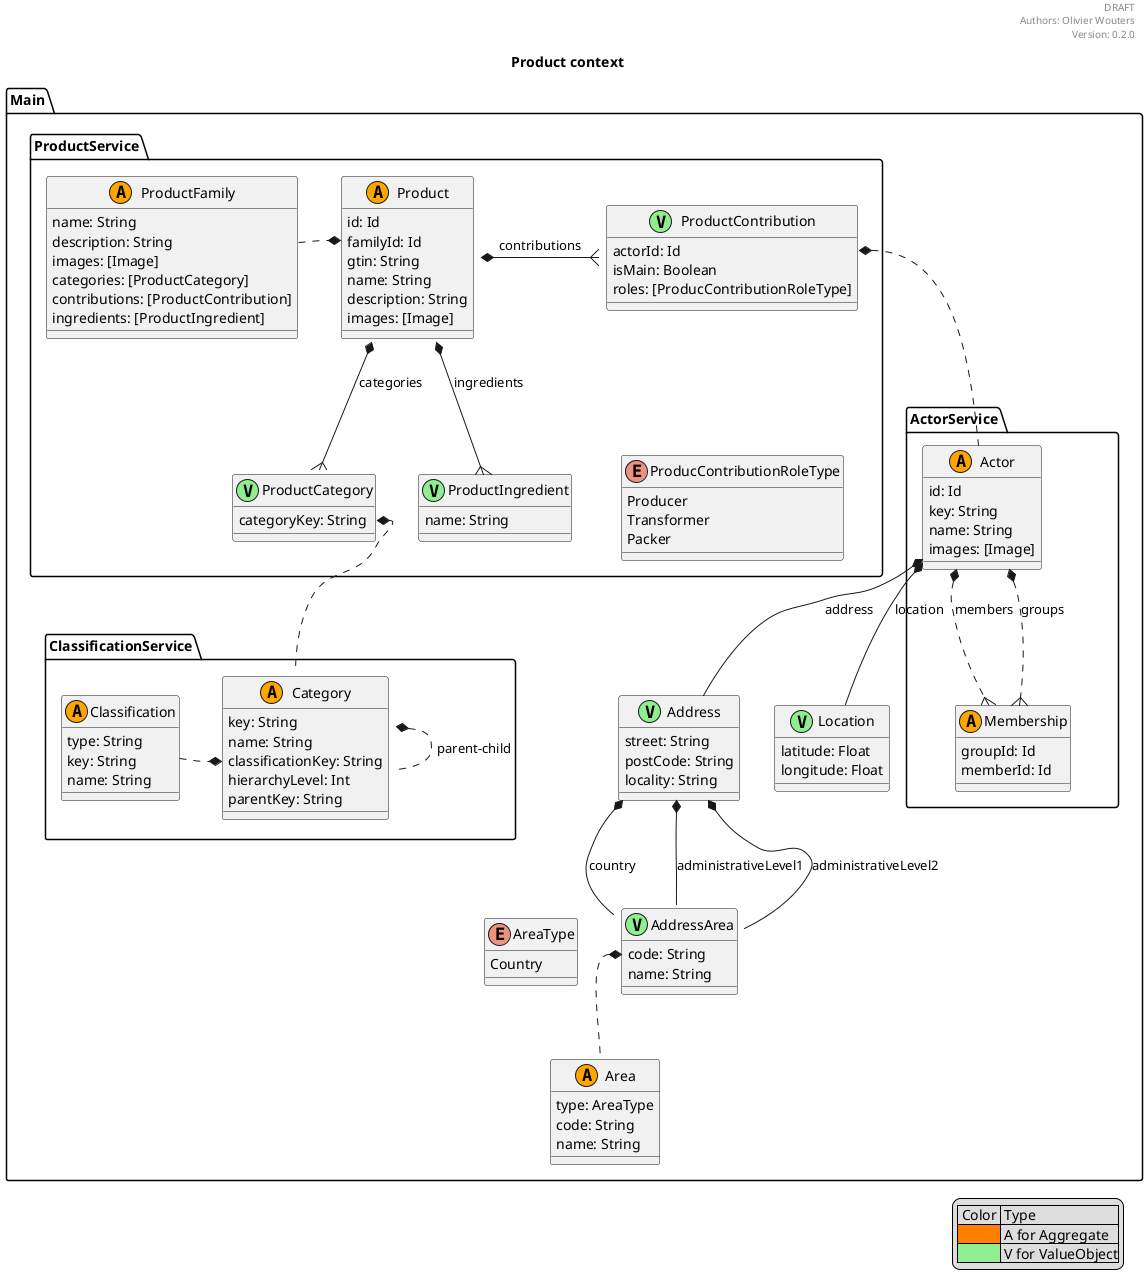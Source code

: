 @startuml

header
DRAFT
Authors: Olivier Wouters
Version: 0.2.0
endheader

legend right
    | Color | Type |
    |<#ff7f00>| A for Aggregate|
    |<#90ee90>| V for ValueObject|
endlegend

title Product context

namespace Main {
  
  class Address << (V,lightgreen) >> {
    street: String
    postCode: String
    locality: String
  }
  
  Address *-- AddressArea : country
  Address *-- AddressArea : administrativeLevel1
  Address *-- AddressArea : administrativeLevel2
  
  class AddressArea << (V,lightgreen) >> {
    code: String
    name: String
  }
  
  AddressArea::code *.. Area
  
  class Area << (A,orange) >> {
    type: AreaType
    code: String
    name: String
  }
  
  Area .up[hidden]. AreaType
  
  enum AreaType {
      Country
  }
  
  class Location << (V,lightgreen) >> {
      latitude: Float
      longitude: Float
  }
  
  
  namespace ActorService {
  
    class Actor << (A,orange) >> {
      id: Id
      key: String
      name: String
      images: [Image]
    }
    
    Actor *-- Main.Address : address
    Actor *-- Main.Location : location
    
    class Membership << (A,orange) >> {
      groupId: Id
      memberId: Id
    }
  
    Actor *..{ Membership : members
    Actor *..{ Membership : groups
  }
  
  namespace ClassificationService {
    
    class Classification << (A,orange) >> {
      type: String
      key: String
      name: String
    }
    
    class Category << (A,orange) >> {
      key: String
      name: String
      classificationKey: String
      hierarchyLevel: Int
      parentKey: String
    }
    
    Category::classificationKey *.left. Classification
    Category *.right. Category : parent-child
  }
  
  namespace ProductService {
  
    class Product << (A,orange) >> {
      id: Id
      familyId: Id
      gtin: String
      name: String
      description: String
      images: [Image]
    }
    
    Product *-right-{ ProductContribution : contributions
    Product *-down-{ ProductCategory :  categories
    Product::familyId *.left. ProductFamily
    Product *--{ ProductIngredient : ingredients
    
    class ProductContribution << (V,lightgreen) >> {
        actorId: Id
        isMain: Boolean
        roles: [ProducContributionRoleType]
    }
    
   ProductContribution::actorId *..  Main.ActorService.Actor
    
    ProductContribution -down[hidden]- ProducContributionRoleType
    
    enum ProducContributionRoleType {
      Producer
      Transformer
      Packer
    }
    
    class ProductCategory << (V,lightgreen) >> {
      categoryKey: String
    }
  
    ProductCategory::categoryKey *.down. Main.ClassificationService.Category
    
    class ProductIngredient << (V,lightgreen) >> {
        name: String
    }
    
    class ProductFamily << (A,orange) >> {
      name: String
      description: String
      images: [Image]
      categories: [ProductCategory]
      contributions: [ProductContribution]
      ingredients: [ProductIngredient]
    }
  }
}

@enduml
